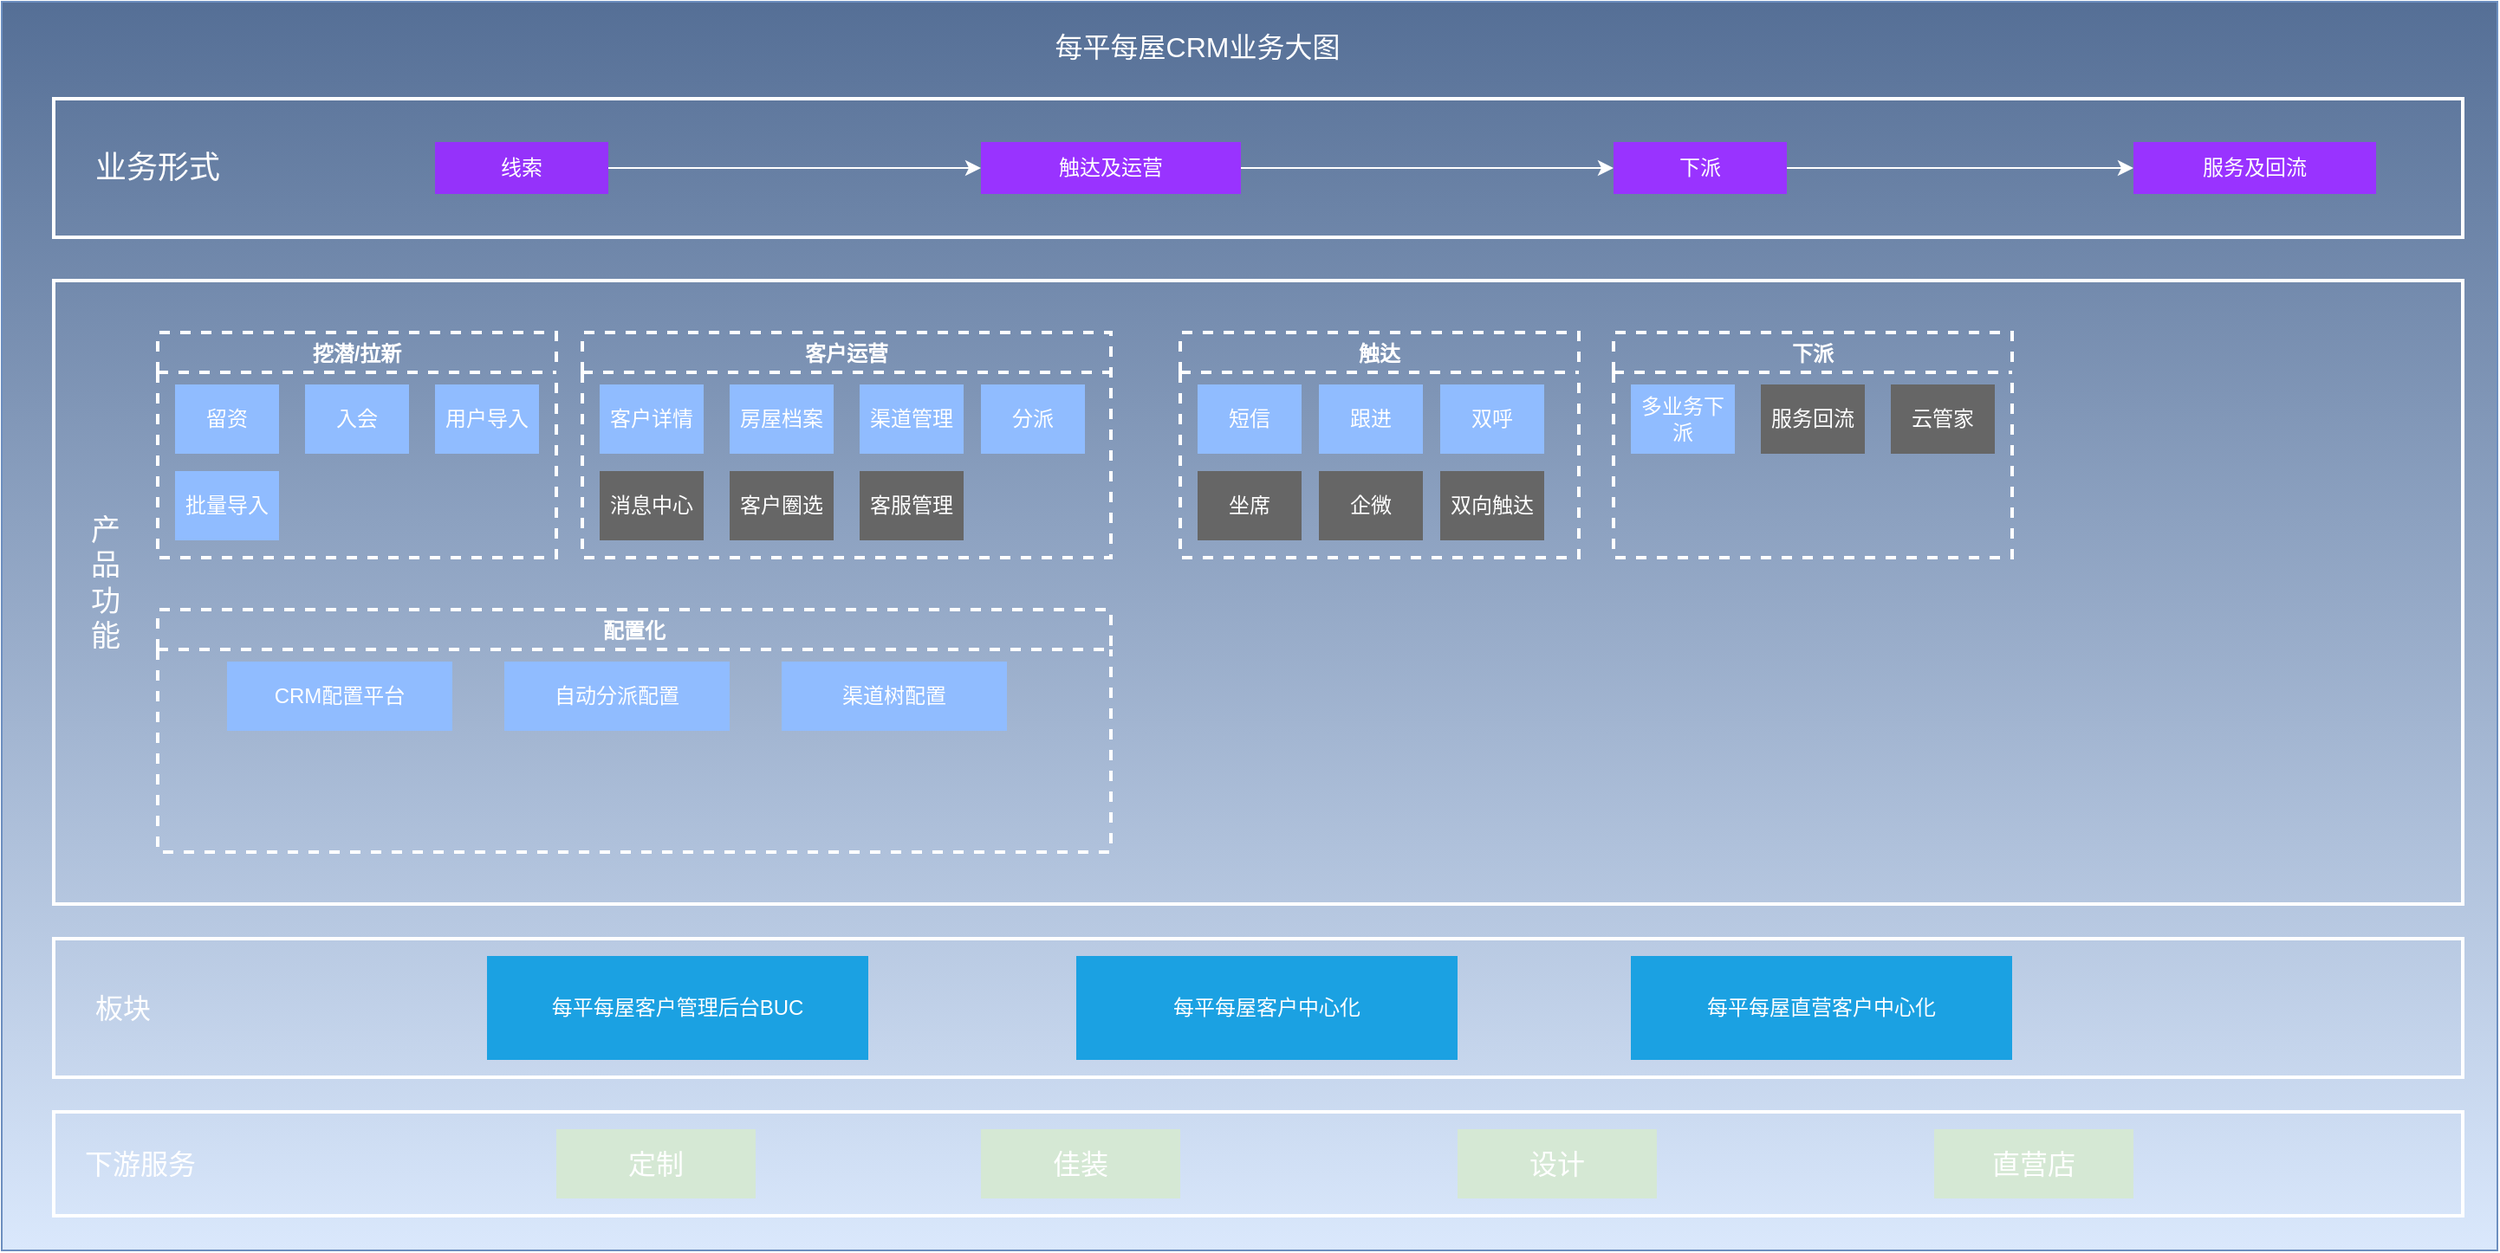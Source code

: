 <mxfile version="15.5.9" type="github">
  <diagram id="_Y5LTQmzuMb5N7KYShm6" name="第 1 页">
    <mxGraphModel dx="1426" dy="769" grid="1" gridSize="10" guides="1" tooltips="1" connect="1" arrows="1" fold="1" page="1" pageScale="1" pageWidth="1169" pageHeight="827" math="0" shadow="0">
      <root>
        <mxCell id="0" />
        <mxCell id="1" parent="0" />
        <mxCell id="bwYaWfdodfE0C4HcY9af-1" value="" style="rounded=0;whiteSpace=wrap;html=1;fillColor=#dae8fc;strokeColor=#6c8ebf;gradientDirection=north;movable=0;gradientColor=#556F96;" parent="1" vertex="1">
          <mxGeometry x="20" y="29" width="1440" height="721" as="geometry" />
        </mxCell>
        <mxCell id="bwYaWfdodfE0C4HcY9af-5" value="" style="rounded=0;whiteSpace=wrap;html=1;strokeColor=#FFFFFF;fillColor=none;strokeWidth=2;" parent="1" vertex="1">
          <mxGeometry x="50" y="85" width="1390" height="80" as="geometry" />
        </mxCell>
        <mxCell id="bwYaWfdodfE0C4HcY9af-6" value="&lt;font color=&quot;#ffffff&quot; style=&quot;font-size: 18px&quot;&gt;业务形式&lt;/font&gt;" style="text;html=1;strokeColor=none;fillColor=none;align=center;verticalAlign=middle;whiteSpace=wrap;rounded=0;dashed=1;" parent="1" vertex="1">
          <mxGeometry x="40" y="115" width="140" height="20" as="geometry" />
        </mxCell>
        <mxCell id="bwYaWfdodfE0C4HcY9af-16" value="" style="rounded=0;whiteSpace=wrap;html=1;strokeWidth=2;gradientDirection=north;fillColor=none;strokeColor=#FFFFFF;" parent="1" vertex="1">
          <mxGeometry x="50" y="190" width="1390" height="360" as="geometry" />
        </mxCell>
        <mxCell id="bwYaWfdodfE0C4HcY9af-7" value="&lt;font color=&quot;#ffffff&quot;&gt;线索&lt;/font&gt;" style="rounded=0;whiteSpace=wrap;html=1;dashed=1;strokeColor=none;strokeWidth=2;fillColor=#9532FA;" parent="1" vertex="1">
          <mxGeometry x="270" y="110" width="100" height="30" as="geometry" />
        </mxCell>
        <mxCell id="bwYaWfdodfE0C4HcY9af-11" value="" style="edgeStyle=orthogonalEdgeStyle;rounded=0;orthogonalLoop=1;jettySize=auto;html=1;exitX=1;exitY=0.5;exitDx=0;exitDy=0;fontColor=#FFFFFF;strokeColor=#FFFFFF;" parent="1" source="bwYaWfdodfE0C4HcY9af-7" target="bwYaWfdodfE0C4HcY9af-10" edge="1">
          <mxGeometry relative="1" as="geometry">
            <mxPoint x="560" y="125" as="sourcePoint" />
          </mxGeometry>
        </mxCell>
        <mxCell id="bwYaWfdodfE0C4HcY9af-13" value="" style="edgeStyle=orthogonalEdgeStyle;rounded=0;orthogonalLoop=1;jettySize=auto;html=1;strokeColor=#FFFFFF;" parent="1" source="bwYaWfdodfE0C4HcY9af-10" target="bwYaWfdodfE0C4HcY9af-12" edge="1">
          <mxGeometry relative="1" as="geometry" />
        </mxCell>
        <mxCell id="bwYaWfdodfE0C4HcY9af-10" value="触达及运营" style="rounded=0;whiteSpace=wrap;html=1;dashed=1;strokeColor=none;strokeWidth=2;fillColor=#9933FF;fontColor=#FFFFFF;" parent="1" vertex="1">
          <mxGeometry x="585" y="110" width="150" height="30" as="geometry" />
        </mxCell>
        <mxCell id="bwYaWfdodfE0C4HcY9af-15" value="" style="edgeStyle=orthogonalEdgeStyle;rounded=0;orthogonalLoop=1;jettySize=auto;html=1;strokeColor=#FFFFFF;" parent="1" source="bwYaWfdodfE0C4HcY9af-12" target="bwYaWfdodfE0C4HcY9af-14" edge="1">
          <mxGeometry relative="1" as="geometry" />
        </mxCell>
        <mxCell id="bwYaWfdodfE0C4HcY9af-12" value="下派" style="rounded=0;whiteSpace=wrap;html=1;dashed=1;strokeColor=none;strokeWidth=2;fillColor=#9933FF;fontColor=#FFFFFF;" parent="1" vertex="1">
          <mxGeometry x="950" y="110" width="100" height="30" as="geometry" />
        </mxCell>
        <mxCell id="bwYaWfdodfE0C4HcY9af-14" value="服务及回流" style="rounded=0;whiteSpace=wrap;html=1;dashed=1;strokeColor=none;strokeWidth=2;fillColor=#9933FF;fontColor=#FFFFFF;" parent="1" vertex="1">
          <mxGeometry x="1250" y="110" width="140" height="30" as="geometry" />
        </mxCell>
        <mxCell id="bwYaWfdodfE0C4HcY9af-17" value="&lt;font color=&quot;#ffffff&quot; style=&quot;font-size: 17px&quot;&gt;产品功能&lt;/font&gt;" style="text;html=1;strokeColor=none;fillColor=none;align=center;verticalAlign=middle;whiteSpace=wrap;rounded=0;dashed=1;" parent="1" vertex="1">
          <mxGeometry x="70" y="320" width="20" height="90" as="geometry" />
        </mxCell>
        <mxCell id="bwYaWfdodfE0C4HcY9af-19" value="挖潜/拉新" style="swimlane;dashed=1;strokeColor=#FFFFFF;strokeWidth=2;fillColor=none;gradientColor=#ffffff;gradientDirection=north;startSize=23;fontColor=#FFFFFF;" parent="1" vertex="1">
          <mxGeometry x="110" y="220" width="230" height="130" as="geometry">
            <mxRectangle x="110" y="240" width="130" height="23" as="alternateBounds" />
          </mxGeometry>
        </mxCell>
        <mxCell id="bwYaWfdodfE0C4HcY9af-31" value="&lt;font&gt;留&lt;/font&gt;资&lt;span style=&quot;font-family: monospace; font-size: 0px;&quot;&gt;%3CmxGraphModel%3E%3Croot%3E%3CmxCell%20id%3D%220%22%2F%3E%3CmxCell%20id%3D%221%22%20parent%3D%220%22%2F%3E%3CmxCell%20id%3D%222%22%20value%3D%22%26lt%3Bfont%20color%3D%26quot%3B%23ffffff%26quot%3B%26gt%3B%E7%BA%BF%E7%B4%A2%26lt%3B%2Ffont%26gt%3B%22%20style%3D%22rounded%3D0%3BwhiteSpace%3Dwrap%3Bhtml%3D1%3Bdashed%3D1%3BstrokeColor%3Dnone%3BstrokeWidth%3D2%3BfillColor%3D%23B5739D%3B%22%20vertex%3D%221%22%20parent%3D%221%22%3E%3CmxGeometry%20x%3D%22170%22%20y%3D%22175%22%20width%3D%2270%22%20height%3D%2230%22%20as%3D%22geometry%22%2F%3E%3C%2FmxCell%3E%3C%2Froot%3E%3C%2FmxGraphModel%3E&lt;/span&gt;" style="rounded=0;whiteSpace=wrap;html=1;dashed=1;strokeColor=none;strokeWidth=2;fillColor=#90BCFF;gradientDirection=north;fontColor=#FFFFFF;" parent="bwYaWfdodfE0C4HcY9af-19" vertex="1">
          <mxGeometry x="10" y="30" width="60" height="40" as="geometry" />
        </mxCell>
        <mxCell id="bwYaWfdodfE0C4HcY9af-34" value="入会&lt;span style=&quot;font-family: monospace ; font-size: 0px&quot;&gt;3CmxGraphModel%3E%3Croot%3E%3CmxCell%20id%3D%220%22%2F%3E%3CmxCell%20id%3D%221%22%20parent%3D%220%22%2F%3E%3CmxCell%20id%3D%222%22%20value%3D%22%26lt%3Bfont%20color%3D%26quot%3B%23ffffff%26quot%3B%26gt%3B%E7%BA%BF%E7%B4%A2%26lt%3B%2Ffont%26gt%3B%22%20style%3D%22rounded%3D0%3BwhiteSpace%3Dwrap%3Bhtml%3D1%3Bdashed%3D1%3BstrokeColor%3Dnone%3BstrokeWidth%3D2%3BfillColor%3D%23B5739D%3B%22%20vertex%3D%221%22%20parent%3D%221%22%3E%3CmxGeometry%20x%3D%22170%22%20y%3D%22175%22%20width%3D%2270%22%20height%3D%2230%22%20as%3D%22geometry%22%2F%3E%3C%2FmxCell%3E%3C%2Froot%3E%3C%2FmxGraphModel%3E&lt;/span&gt;" style="rounded=0;whiteSpace=wrap;html=1;dashed=1;strokeColor=none;strokeWidth=2;fillColor=#90BCFF;gradientDirection=north;fontColor=#FFFFFF;" parent="bwYaWfdodfE0C4HcY9af-19" vertex="1">
          <mxGeometry x="85" y="30" width="60" height="40" as="geometry" />
        </mxCell>
        <mxCell id="bwYaWfdodfE0C4HcY9af-35" value="用户导入&lt;span style=&quot;color: rgba(0 , 0 , 0 , 0) ; font-family: monospace ; font-size: 0px&quot;&gt;%3CmxGraphModel%3E%3Croot%3E%3CmxCell%20id%3D%220%22%2F%3E%3CmxCell%20id%3D%221%22%20parent%3D%220%22%2F%3E%3CmxCell%20id%3D%222%22%20value%3D%22%E5%85%A5%E4%BC%9A%26lt%3Bspan%20style%3D%26quot%3Bfont-family%3A%20monospace%20%3B%20font-size%3A%200px%26quot%3B%26gt%3B3CmxGraphModel%253E%253Croot%253E%253CmxCell%2520id%253D%25220%2522%252F%253E%253CmxCell%2520id%253D%25221%2522%2520parent%253D%25220%2522%252F%253E%253CmxCell%2520id%253D%25222%2522%2520value%253D%2522%2526lt%253Bfont%2520color%253D%2526quot%253B%2523ffffff%2526quot%253B%2526gt%253B%25E7%25BA%25BF%25E7%25B4%25A2%2526lt%253B%252Ffont%2526gt%253B%2522%2520style%253D%2522rounded%253D0%253BwhiteSpace%253Dwrap%253Bhtml%253D1%253Bdashed%253D1%253BstrokeColor%253Dnone%253BstrokeWidth%253D2%253BfillColor%253D%2523B5739D%253B%2522%2520vertex%253D%25221%2522%2520parent%253D%25221%2522%253E%253CmxGeometry%2520x%253D%2522170%2522%2520y%253D%2522175%2522%2520width%253D%252270%2522%2520height%253D%252230%2522%2520as%253D%2522geometry%2522%252F%253E%253C%252FmxCell%253E%253C%252Froot%253E%253C%252FmxGraphModel%253E%26lt%3B%2Fspan%26gt%3B%22%20style%3D%22rounded%3D0%3BwhiteSpace%3Dwrap%3Bhtml%3D1%3Bdashed%3D1%3BstrokeColor%3Dnone%3BstrokeWidth%3D2%3BfillColor%3D%2390BCFF%3BgradientDirection%3Dnorth%3BfontColor%3D%23FFFFFF%3B%22%20vertex%3D%221%22%20parent%3D%221%22%3E%3CmxGeometry%20x%3D%22225%22%20y%3D%22250%22%20width%3D%2260%22%20height%3D%2240%22%20as%3D%22geometry%22%2F%3E%3C%2FmxCell%3E%3C%2Froot%3E%3C%2FmxGraphModel%3E&lt;/span&gt;" style="rounded=0;whiteSpace=wrap;html=1;dashed=1;strokeColor=none;strokeWidth=2;fillColor=#90BCFF;gradientDirection=north;fontColor=#FFFFFF;" parent="bwYaWfdodfE0C4HcY9af-19" vertex="1">
          <mxGeometry x="160" y="30" width="60" height="40" as="geometry" />
        </mxCell>
        <mxCell id="bwYaWfdodfE0C4HcY9af-36" value="批量导入&lt;span style=&quot;color: rgba(0 , 0 , 0 , 0) ; font-family: monospace ; font-size: 0px&quot;&gt;%3CmxGraphModel%3E%3Croot%3E%3CmxCell%20id%3D%220%22%2F%3E%3CmxCell%20id%3D%221%22%20parent%3D%220%22%2F%3E%3CmxCell%20id%3D%222%22%20value%3D%22%E5%85%A5%E4%BC%9A%26lt%3Bspan%20style%3D%26quot%3Bfont-family%3A%20monospace%20%3B%20font-size%3A%200px%26quot%3B%26gt%3B3CmxGraphModel%253E%253Croot%253E%253CmxCell%2520id%253D%25220%2522%252F%253E%253CmxCell%2520id%253D%25221%2522%2520parent%253D%25220%2522%252F%253E%253CmxCell%2520id%253D%25222%2522%2520value%253D%2522%2526lt%253Bfont%2520color%253D%2526quot%253B%2523ffffff%2526quot%253B%2526gt%253B%25E7%25BA%25BF%25E7%25B4%25A2%2526lt%253B%252Ffont%2526gt%253B%2522%2520style%253D%2522rounded%253D0%253BwhiteSpace%253Dwrap%253Bhtml%253D1%253Bdashed%253D1%253BstrokeColor%253Dnone%253BstrokeWidth%253D2%253BfillColor%253D%2523B5739D%253B%2522%2520vertex%253D%25221%2522%2520parent%253D%25221%2522%253E%253CmxGeometry%2520x%253D%2522170%2522%2520y%253D%2522175%2522%2520width%253D%252270%2522%2520height%253D%252230%2522%2520as%253D%2522geometry%2522%252F%253E%253C%252FmxCell%253E%253C%252Froot%253E%253C%252FmxGraphModel%253E%26lt%3B%2Fspan%26gt%3B%22%20style%3D%22rounded%3D0%3BwhiteSpace%3Dwrap%3Bhtml%3D1%3Bdashed%3D1%3BstrokeColor%3Dnone%3BstrokeWidth%3D2%3BfillColor%3D%2390BCFF%3BgradientDirection%3Dnorth%3BfontColor%3D%23FFFFFF%3B%22%20vertex%3D%221%22%20parent%3D%221%22%3E%3CmxGeometry%20x%3D%22225%22%20y%3D%22250%22%20width%3D%2260%22%20height%3D%2240%22%20as%3D%22geometry%22%2F%3E%3C%2FmxCell%3E%3C%2Froot%3E%3C%2FmxGraphModel%3E&lt;/span&gt;" style="rounded=0;whiteSpace=wrap;html=1;dashed=1;strokeColor=none;strokeWidth=2;fillColor=#90BCFF;gradientDirection=north;fontColor=#FFFFFF;" parent="1" vertex="1">
          <mxGeometry x="120" y="300" width="60" height="40" as="geometry" />
        </mxCell>
        <mxCell id="bwYaWfdodfE0C4HcY9af-37" value="客户运营" style="swimlane;dashed=1;strokeColor=#FFFFFF;strokeWidth=2;fillColor=none;gradientColor=#ffffff;gradientDirection=north;fontColor=#FFFFFF;" parent="1" vertex="1">
          <mxGeometry x="355" y="220" width="305" height="130" as="geometry">
            <mxRectangle x="110" y="240" width="130" height="23" as="alternateBounds" />
          </mxGeometry>
        </mxCell>
        <mxCell id="bwYaWfdodfE0C4HcY9af-38" value="客户详情" style="rounded=0;whiteSpace=wrap;html=1;dashed=1;strokeColor=none;strokeWidth=2;fillColor=#90BCFF;gradientDirection=north;fontColor=#FFFFFF;" parent="bwYaWfdodfE0C4HcY9af-37" vertex="1">
          <mxGeometry x="10" y="30" width="60" height="40" as="geometry" />
        </mxCell>
        <mxCell id="bwYaWfdodfE0C4HcY9af-39" value="房屋档案" style="rounded=0;whiteSpace=wrap;html=1;dashed=1;strokeColor=none;strokeWidth=2;fillColor=#90BCFF;gradientDirection=north;fontColor=#FFFFFF;" parent="bwYaWfdodfE0C4HcY9af-37" vertex="1">
          <mxGeometry x="85" y="30" width="60" height="40" as="geometry" />
        </mxCell>
        <mxCell id="bwYaWfdodfE0C4HcY9af-40" value="渠道管理&lt;span style=&quot;color: rgba(0 , 0 , 0 , 0) ; font-family: monospace ; font-size: 0px&quot;&gt;%3CmxGraphModel%3E%3Croot%3E%3CmxCell%20id%3D%220%22%2F%3E%3CmxCell%20id%3D%221%22%20parent%3D%220%22%2F%3E%3CmxCell%20id%3D%222%22%20value%3D%22%E5%85%A5%E4%BC%9A%26lt%3Bspan%20style%3D%26quot%3Bfont-family%3A%20monospace%20%3B%20font-size%3A%200px%26quot%3B%26gt%3B3CmxGraphModel%253E%253Croot%253E%253CmxCell%2520id%253D%25220%2522%252F%253E%253CmxCell%2520id%253D%25221%2522%2520parent%253D%25220%2522%252F%253E%253CmxCell%2520id%253D%25222%2522%2520value%253D%2522%2526lt%253Bfont%2520color%253D%2526quot%253B%2523ffffff%2526quot%253B%2526gt%253B%25E7%25BA%25BF%25E7%25B4%25A2%2526lt%253B%252Ffont%2526gt%253B%2522%2520style%253D%2522rounded%253D0%253BwhiteSpace%253Dwrap%253Bhtml%253D1%253Bdashed%253D1%253BstrokeColor%253Dnone%253BstrokeWidth%253D2%253BfillColor%253D%2523B5739D%253B%2522%2520vertex%253D%25221%2522%2520parent%253D%25221%2522%253E%253CmxGeometry%2520x%253D%2522170%2522%2520y%253D%2522175%2522%2520width%253D%252270%2522%2520height%253D%252230%2522%2520as%253D%2522geometry%2522%252F%253E%253C%252FmxCell%253E%253C%252Froot%253E%253C%252FmxGraphModel%253E%26lt%3B%2Fspan%26gt%3B%22%20style%3D%22rounded%3D0%3BwhiteSpace%3Dwrap%3Bhtml%3D1%3Bdashed%3D1%3BstrokeColor%3Dnone%3BstrokeWidth%3D2%3BfillColor%3D%2390BCFF%3BgradientDirection%3Dnorth%3BfontColor%3D%23FFFFFF%3B%22%20vertex%3D%221%22%20parent%3D%221%22%3E%3CmxGeometry%20x%3D%22225%22%20y%3D%22250%22%20width%3D%2260%22%20height%3D%2240%22%20as%3D%22geometry%22%2F%3E%3C%2FmxCell%3E%3C%2Froot%3E%3C%2FmxGraphModel%3E&lt;/span&gt;" style="rounded=0;whiteSpace=wrap;html=1;dashed=1;strokeColor=none;strokeWidth=2;fillColor=#90BCFF;gradientDirection=north;fontColor=#FFFFFF;" parent="bwYaWfdodfE0C4HcY9af-37" vertex="1">
          <mxGeometry x="160" y="30" width="60" height="40" as="geometry" />
        </mxCell>
        <mxCell id="bwYaWfdodfE0C4HcY9af-46" value="分派" style="rounded=0;whiteSpace=wrap;html=1;dashed=1;strokeColor=none;strokeWidth=2;fillColor=#90BCFF;gradientDirection=north;fontColor=#FFFFFF;" parent="bwYaWfdodfE0C4HcY9af-37" vertex="1">
          <mxGeometry x="230" y="30" width="60" height="40" as="geometry" />
        </mxCell>
        <mxCell id="bwYaWfdodfE0C4HcY9af-51" value="客户圈选" style="rounded=0;whiteSpace=wrap;html=1;dashed=1;strokeColor=none;strokeWidth=2;fillColor=#666666;gradientDirection=north;fontColor=#FFFFFF;" parent="bwYaWfdodfE0C4HcY9af-37" vertex="1">
          <mxGeometry x="85" y="80" width="60" height="40" as="geometry" />
        </mxCell>
        <mxCell id="kZM8sqfFHhyPms-0oT-2-8" value="客服管理" style="rounded=0;whiteSpace=wrap;html=1;dashed=1;strokeColor=none;strokeWidth=2;fillColor=#666666;gradientDirection=north;fontColor=#FFFFFF;" parent="bwYaWfdodfE0C4HcY9af-37" vertex="1">
          <mxGeometry x="160" y="80" width="60" height="40" as="geometry" />
        </mxCell>
        <mxCell id="Wau9Gw6_sfsYt9Wz2bvp-1" value="消息中心" style="rounded=0;whiteSpace=wrap;html=1;dashed=1;strokeColor=none;strokeWidth=2;fillColor=#666666;gradientDirection=north;fontColor=#FFFFFF;" vertex="1" parent="bwYaWfdodfE0C4HcY9af-37">
          <mxGeometry x="10" y="80" width="60" height="40" as="geometry" />
        </mxCell>
        <mxCell id="bwYaWfdodfE0C4HcY9af-42" value="下派" style="swimlane;dashed=1;strokeColor=#FFFFFF;strokeWidth=2;fillColor=none;gradientColor=#ffffff;gradientDirection=north;fontColor=#FFFFFF;" parent="1" vertex="1">
          <mxGeometry x="950" y="220" width="230" height="130" as="geometry">
            <mxRectangle x="110" y="240" width="130" height="23" as="alternateBounds" />
          </mxGeometry>
        </mxCell>
        <mxCell id="bwYaWfdodfE0C4HcY9af-43" value="多业务下派" style="rounded=0;whiteSpace=wrap;html=1;dashed=1;strokeColor=none;strokeWidth=2;fillColor=#90BCFF;gradientDirection=north;fontColor=#FFFFFF;" parent="bwYaWfdodfE0C4HcY9af-42" vertex="1">
          <mxGeometry x="10" y="30" width="60" height="40" as="geometry" />
        </mxCell>
        <mxCell id="bwYaWfdodfE0C4HcY9af-44" value="服务回流" style="rounded=0;whiteSpace=wrap;html=1;dashed=1;strokeColor=none;strokeWidth=2;fillColor=#666666;gradientDirection=north;fontColor=#FFFFFF;" parent="bwYaWfdodfE0C4HcY9af-42" vertex="1">
          <mxGeometry x="85" y="30" width="60" height="40" as="geometry" />
        </mxCell>
        <mxCell id="kZM8sqfFHhyPms-0oT-2-1" value="云管家" style="rounded=0;whiteSpace=wrap;html=1;dashed=1;strokeColor=none;strokeWidth=2;fillColor=#666666;gradientDirection=north;fontColor=#FFFFFF;" parent="bwYaWfdodfE0C4HcY9af-42" vertex="1">
          <mxGeometry x="160" y="30" width="60" height="40" as="geometry" />
        </mxCell>
        <mxCell id="bwYaWfdodfE0C4HcY9af-47" value="触达" style="swimlane;dashed=1;strokeColor=#FFFFFF;strokeWidth=2;fillColor=none;gradientColor=#ffffff;gradientDirection=north;fontColor=#FFFFFF;" parent="1" vertex="1">
          <mxGeometry x="700" y="220" width="230" height="130" as="geometry">
            <mxRectangle x="110" y="240" width="130" height="23" as="alternateBounds" />
          </mxGeometry>
        </mxCell>
        <mxCell id="bwYaWfdodfE0C4HcY9af-48" value="短信" style="rounded=0;whiteSpace=wrap;html=1;dashed=1;strokeColor=none;strokeWidth=2;fillColor=#90BCFF;gradientDirection=north;fontColor=#FFFFFF;" parent="bwYaWfdodfE0C4HcY9af-47" vertex="1">
          <mxGeometry x="10" y="30" width="60" height="40" as="geometry" />
        </mxCell>
        <mxCell id="bwYaWfdodfE0C4HcY9af-49" value="双呼" style="rounded=0;whiteSpace=wrap;html=1;dashed=1;strokeColor=none;strokeWidth=2;fillColor=#90BCFF;gradientDirection=north;fontColor=#FFFFFF;" parent="bwYaWfdodfE0C4HcY9af-47" vertex="1">
          <mxGeometry x="150" y="30" width="60" height="40" as="geometry" />
        </mxCell>
        <mxCell id="bwYaWfdodfE0C4HcY9af-52" value="坐席" style="rounded=0;whiteSpace=wrap;html=1;dashed=1;strokeColor=none;strokeWidth=2;fillColor=#666666;gradientDirection=north;fontColor=#FFFFFF;" parent="bwYaWfdodfE0C4HcY9af-47" vertex="1">
          <mxGeometry x="10" y="80" width="60" height="40" as="geometry" />
        </mxCell>
        <mxCell id="bwYaWfdodfE0C4HcY9af-54" value="双向触达" style="rounded=0;whiteSpace=wrap;html=1;dashed=1;strokeColor=none;strokeWidth=2;fillColor=#666666;gradientDirection=north;fontColor=#FFFFFF;" parent="bwYaWfdodfE0C4HcY9af-47" vertex="1">
          <mxGeometry x="150" y="80" width="60" height="40" as="geometry" />
        </mxCell>
        <mxCell id="bwYaWfdodfE0C4HcY9af-53" value="跟进" style="rounded=0;whiteSpace=wrap;html=1;dashed=1;strokeColor=none;strokeWidth=2;fillColor=#90BCFF;gradientDirection=north;fontColor=#FFFFFF;" parent="bwYaWfdodfE0C4HcY9af-47" vertex="1">
          <mxGeometry x="80" y="30" width="60" height="40" as="geometry" />
        </mxCell>
        <mxCell id="bwYaWfdodfE0C4HcY9af-50" value="企微" style="rounded=0;whiteSpace=wrap;html=1;dashed=1;strokeColor=none;strokeWidth=2;fillColor=#666666;gradientDirection=north;fontColor=#FFFFFF;" parent="1" vertex="1">
          <mxGeometry x="780" y="300" width="60" height="40" as="geometry" />
        </mxCell>
        <mxCell id="kZM8sqfFHhyPms-0oT-2-2" value="配置化" style="swimlane;dashed=1;strokeColor=#FFFFFF;strokeWidth=2;fillColor=none;gradientColor=#ffffff;gradientDirection=north;fontColor=#FFFFFF;" parent="1" vertex="1">
          <mxGeometry x="110" y="380" width="550" height="140" as="geometry">
            <mxRectangle x="110" y="240" width="130" height="23" as="alternateBounds" />
          </mxGeometry>
        </mxCell>
        <mxCell id="kZM8sqfFHhyPms-0oT-2-3" value="CRM配置平台" style="rounded=0;whiteSpace=wrap;html=1;dashed=1;strokeColor=none;strokeWidth=2;fillColor=#90BCFF;gradientDirection=north;fontColor=#FFFFFF;" parent="kZM8sqfFHhyPms-0oT-2-2" vertex="1">
          <mxGeometry x="40" y="30" width="130" height="40" as="geometry" />
        </mxCell>
        <mxCell id="kZM8sqfFHhyPms-0oT-2-6" value="自动分派配置" style="rounded=0;whiteSpace=wrap;html=1;dashed=1;strokeColor=none;strokeWidth=2;fillColor=#90BCFF;gradientDirection=north;fontColor=#FFFFFF;" parent="kZM8sqfFHhyPms-0oT-2-2" vertex="1">
          <mxGeometry x="200" y="30" width="130" height="40" as="geometry" />
        </mxCell>
        <mxCell id="kZM8sqfFHhyPms-0oT-2-7" value="渠道树配置" style="rounded=0;whiteSpace=wrap;html=1;dashed=1;strokeColor=none;strokeWidth=2;fillColor=#90BCFF;gradientDirection=north;fontColor=#FFFFFF;" parent="kZM8sqfFHhyPms-0oT-2-2" vertex="1">
          <mxGeometry x="360" y="30" width="130" height="40" as="geometry" />
        </mxCell>
        <mxCell id="Wau9Gw6_sfsYt9Wz2bvp-5" value="" style="rounded=0;whiteSpace=wrap;html=1;fillColor=none;strokeColor=#FFFFFF;strokeWidth=2;" vertex="1" parent="1">
          <mxGeometry x="50" y="570" width="1390" height="80" as="geometry" />
        </mxCell>
        <mxCell id="Wau9Gw6_sfsYt9Wz2bvp-6" value="每平每屋客户管理后台BUC" style="rounded=0;whiteSpace=wrap;html=1;strokeColor=none;strokeWidth=2;fillColor=#1ba1e2;fontColor=#ffffff;" vertex="1" parent="1">
          <mxGeometry x="300" y="580" width="220" height="60" as="geometry" />
        </mxCell>
        <mxCell id="Wau9Gw6_sfsYt9Wz2bvp-7" value="&lt;font style=&quot;font-size: 16px&quot; color=&quot;#ffffff&quot;&gt;板块&lt;/font&gt;" style="text;html=1;align=center;verticalAlign=middle;whiteSpace=wrap;rounded=0;" vertex="1" parent="1">
          <mxGeometry x="60" y="595" width="60" height="30" as="geometry" />
        </mxCell>
        <mxCell id="Wau9Gw6_sfsYt9Wz2bvp-8" value="每平每屋客户中心化" style="rounded=0;whiteSpace=wrap;html=1;strokeColor=none;strokeWidth=2;fillColor=#1ba1e2;fontColor=#ffffff;" vertex="1" parent="1">
          <mxGeometry x="640" y="580" width="220" height="60" as="geometry" />
        </mxCell>
        <mxCell id="Wau9Gw6_sfsYt9Wz2bvp-9" value="每平每屋直营客户中心化" style="rounded=0;whiteSpace=wrap;html=1;strokeColor=none;strokeWidth=2;fillColor=#1ba1e2;fontColor=#ffffff;" vertex="1" parent="1">
          <mxGeometry x="960" y="580" width="220" height="60" as="geometry" />
        </mxCell>
        <mxCell id="Wau9Gw6_sfsYt9Wz2bvp-10" value="" style="rounded=0;whiteSpace=wrap;html=1;fontSize=16;fontColor=#FFFFFF;strokeColor=#FFFFFF;strokeWidth=2;fillColor=none;" vertex="1" parent="1">
          <mxGeometry x="50" y="670" width="1390" height="60" as="geometry" />
        </mxCell>
        <mxCell id="Wau9Gw6_sfsYt9Wz2bvp-11" value="&lt;font color=&quot;#ffffff&quot;&gt;定制&lt;/font&gt;" style="rounded=0;whiteSpace=wrap;html=1;fontSize=16;strokeColor=none;strokeWidth=2;fillColor=#d5e8d4;" vertex="1" parent="1">
          <mxGeometry x="340" y="680" width="115" height="40" as="geometry" />
        </mxCell>
        <mxCell id="Wau9Gw6_sfsYt9Wz2bvp-12" value="&lt;font color=&quot;#ffffff&quot;&gt;佳装&lt;/font&gt;" style="rounded=0;whiteSpace=wrap;html=1;fontSize=16;strokeColor=none;strokeWidth=2;fillColor=#d5e8d4;" vertex="1" parent="1">
          <mxGeometry x="585" y="680" width="115" height="40" as="geometry" />
        </mxCell>
        <mxCell id="Wau9Gw6_sfsYt9Wz2bvp-13" value="&lt;font color=&quot;#ffffff&quot;&gt;设计&lt;/font&gt;" style="rounded=0;whiteSpace=wrap;html=1;fontSize=16;strokeColor=none;strokeWidth=2;fillColor=#d5e8d4;" vertex="1" parent="1">
          <mxGeometry x="860" y="680" width="115" height="40" as="geometry" />
        </mxCell>
        <mxCell id="Wau9Gw6_sfsYt9Wz2bvp-14" value="&lt;font color=&quot;#ffffff&quot;&gt;直营店&lt;/font&gt;" style="rounded=0;whiteSpace=wrap;html=1;fontSize=16;strokeColor=none;strokeWidth=2;fillColor=#d5e8d4;" vertex="1" parent="1">
          <mxGeometry x="1135" y="680" width="115" height="40" as="geometry" />
        </mxCell>
        <mxCell id="Wau9Gw6_sfsYt9Wz2bvp-16" value="下游服务" style="text;html=1;strokeColor=none;fillColor=none;align=center;verticalAlign=middle;whiteSpace=wrap;rounded=0;fontSize=16;fontColor=#FFFFFF;" vertex="1" parent="1">
          <mxGeometry x="50" y="685" width="100" height="30" as="geometry" />
        </mxCell>
        <mxCell id="Wau9Gw6_sfsYt9Wz2bvp-17" value="每平每屋CRM业务大图" style="text;html=1;strokeColor=none;fillColor=none;align=center;verticalAlign=middle;whiteSpace=wrap;rounded=0;fontSize=16;fontColor=#FFFFFF;" vertex="1" parent="1">
          <mxGeometry x="600" y="40" width="220" height="30" as="geometry" />
        </mxCell>
      </root>
    </mxGraphModel>
  </diagram>
</mxfile>
